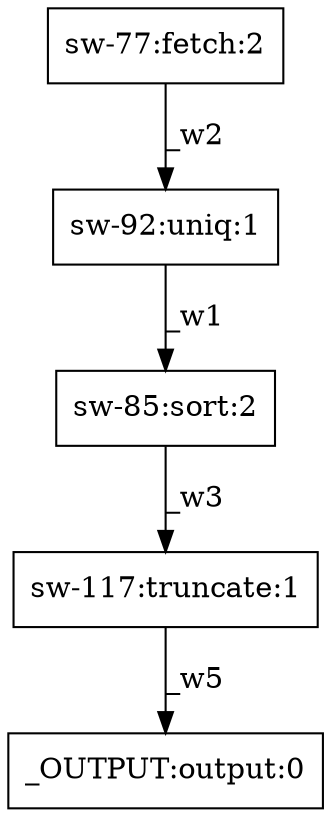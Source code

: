 digraph test1 { node [shape=box] "sw-85" [label="sw-85:sort:2"];"_OUTPUT" [label="_OUTPUT:output:0"];"sw-117" [label="sw-117:truncate:1"];"sw-92" [label="sw-92:uniq:1"];"sw-77" [label="sw-77:fetch:2"];"sw-92" -> "sw-85" [label="_w1"];"sw-77" -> "sw-92" [label="_w2"];"sw-85" -> "sw-117" [label="_w3"];"sw-117" -> "_OUTPUT" [label="_w5"];}